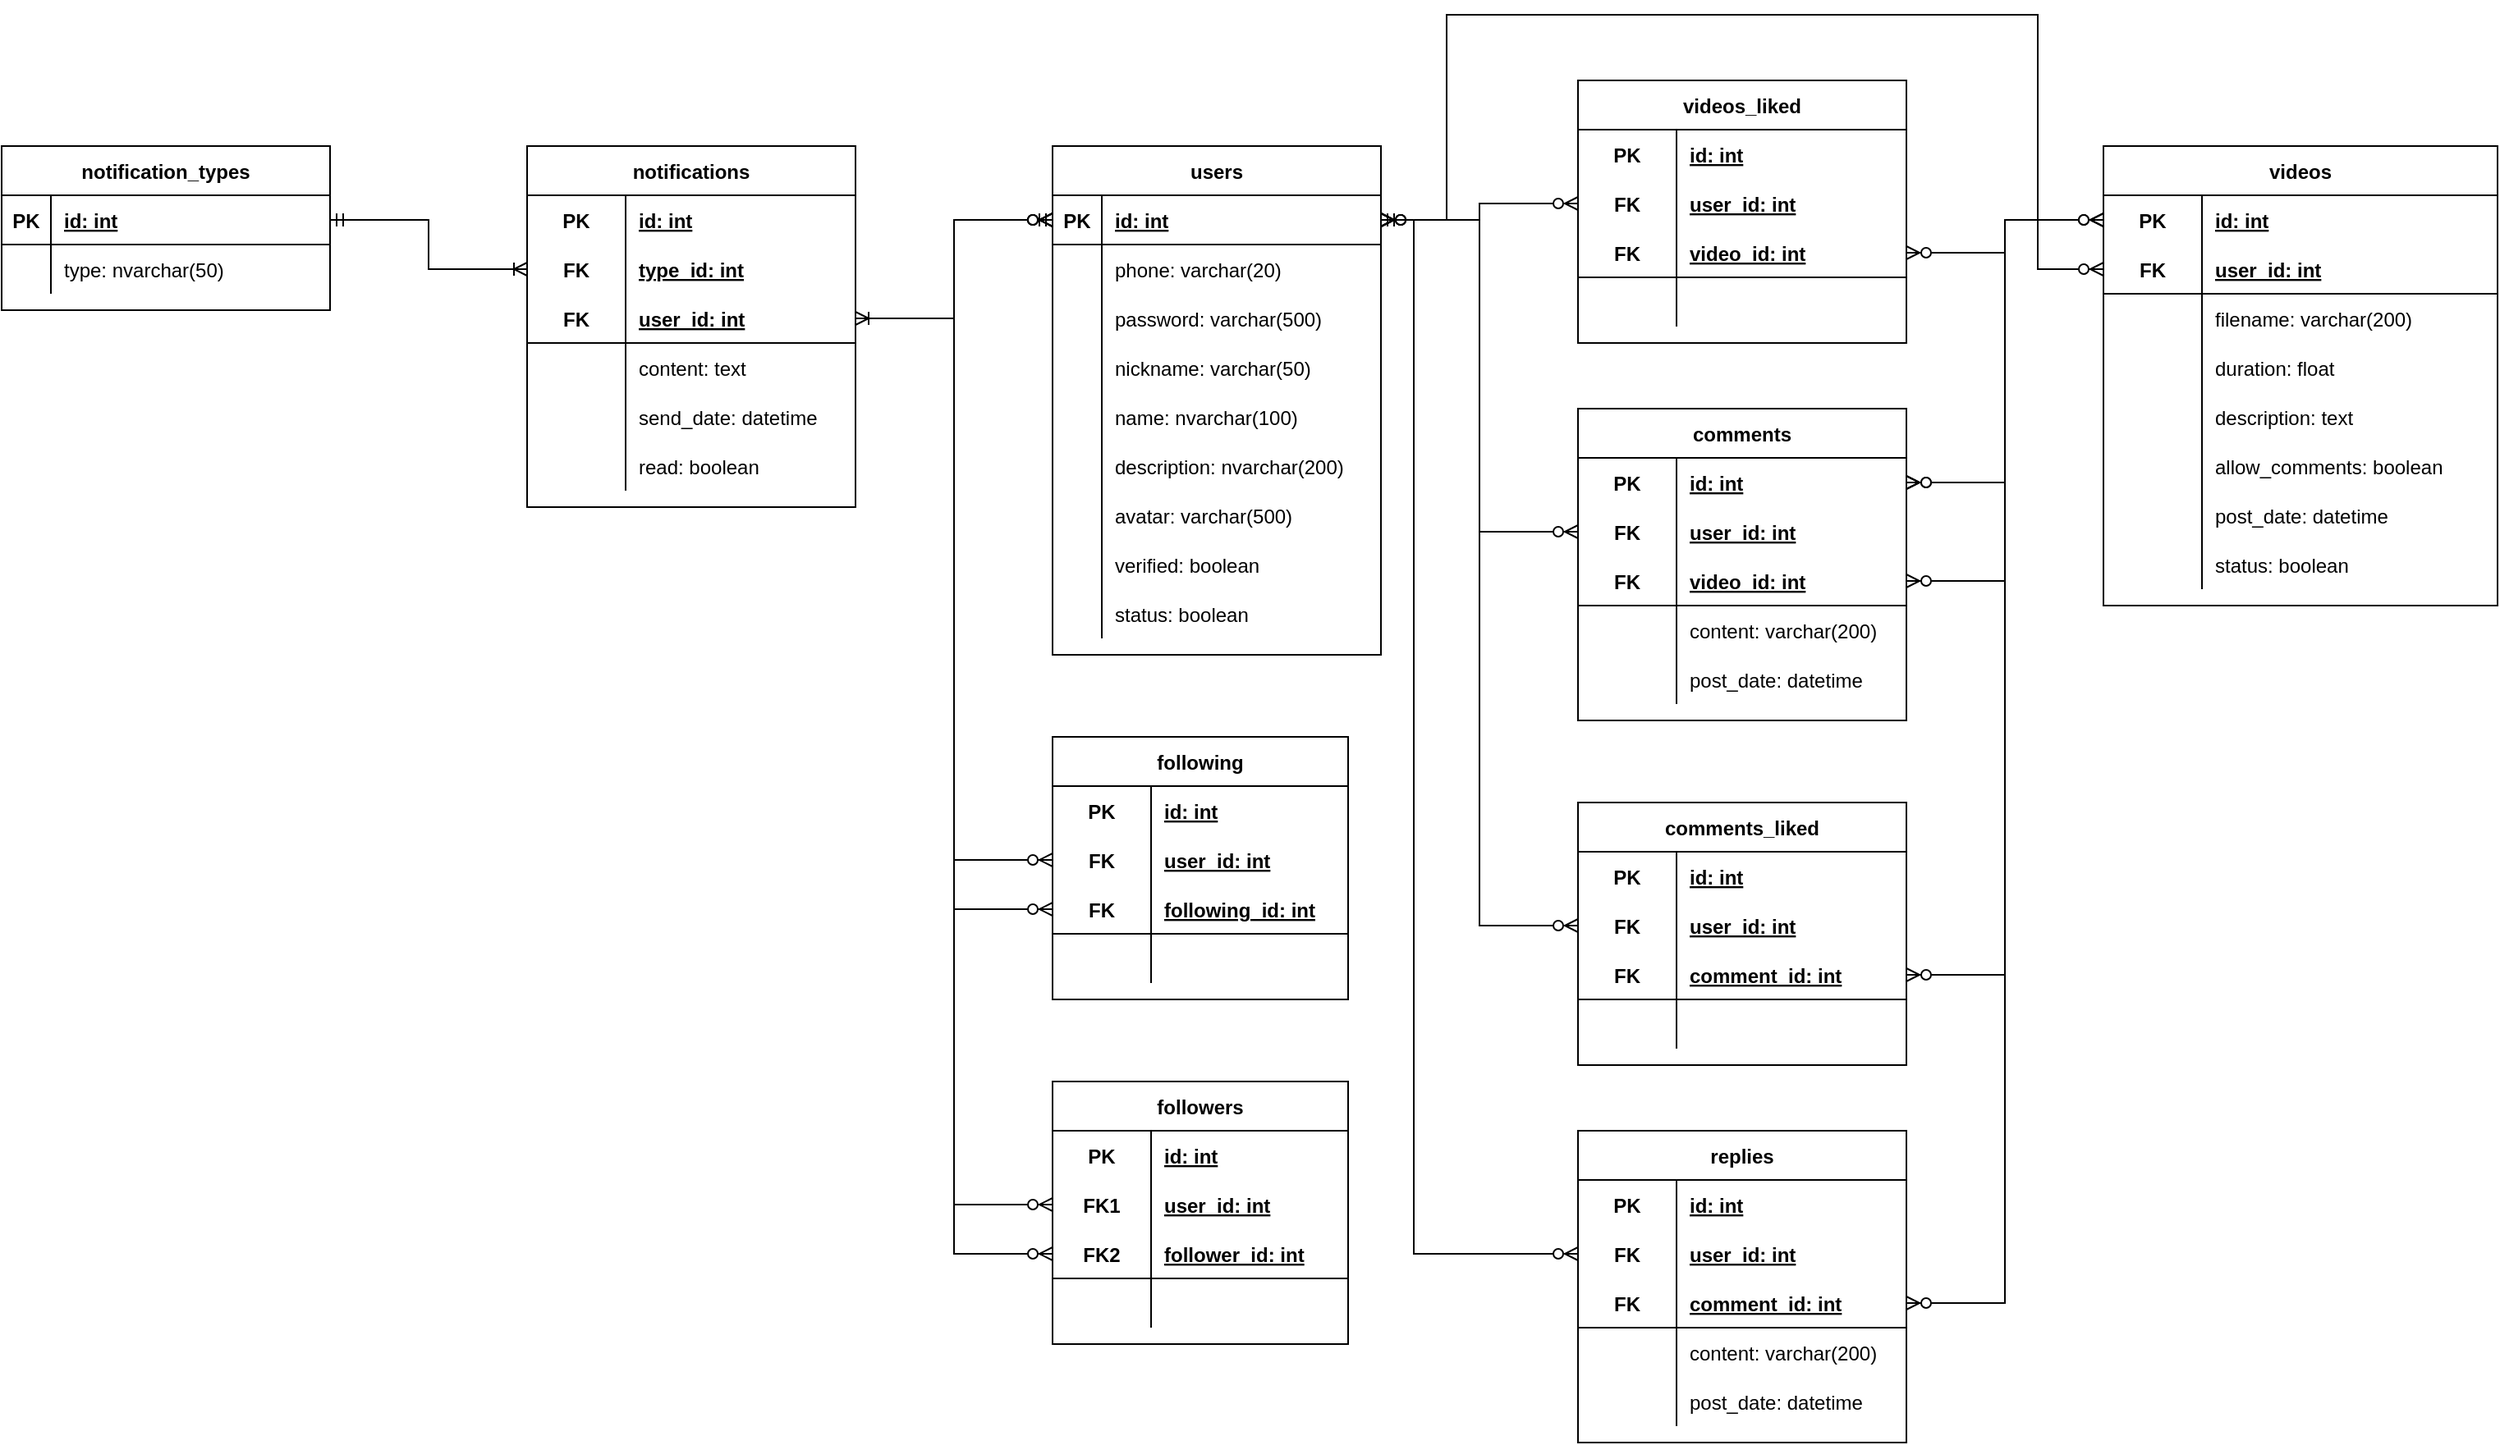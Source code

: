 <mxfile version="19.0.3" type="device"><diagram id="R2lEEEUBdFMjLlhIrx00" name="Page-1"><mxGraphModel dx="2510" dy="855" grid="1" gridSize="10" guides="1" tooltips="1" connect="1" arrows="1" fold="1" page="1" pageScale="1" pageWidth="850" pageHeight="1100" math="0" shadow="0" extFonts="Permanent Marker^https://fonts.googleapis.com/css?family=Permanent+Marker"><root><mxCell id="0"/><mxCell id="1" parent="0"/><mxCell id="95J4c2c6WZvCs8xyc90E-7" value="users" style="shape=table;startSize=30;container=1;collapsible=1;childLayout=tableLayout;fixedRows=1;rowLines=0;fontStyle=1;align=center;resizeLast=1;" parent="1" vertex="1"><mxGeometry x="200" y="200" width="200" height="310" as="geometry"/></mxCell><mxCell id="95J4c2c6WZvCs8xyc90E-8" value="" style="shape=tableRow;horizontal=0;startSize=0;swimlaneHead=0;swimlaneBody=0;fillColor=none;collapsible=0;dropTarget=0;points=[[0,0.5],[1,0.5]];portConstraint=eastwest;top=0;left=0;right=0;bottom=1;" parent="95J4c2c6WZvCs8xyc90E-7" vertex="1"><mxGeometry y="30" width="200" height="30" as="geometry"/></mxCell><mxCell id="95J4c2c6WZvCs8xyc90E-9" value="PK" style="shape=partialRectangle;connectable=0;fillColor=none;top=0;left=0;bottom=0;right=0;fontStyle=1;overflow=hidden;" parent="95J4c2c6WZvCs8xyc90E-8" vertex="1"><mxGeometry width="30" height="30" as="geometry"><mxRectangle width="30" height="30" as="alternateBounds"/></mxGeometry></mxCell><mxCell id="95J4c2c6WZvCs8xyc90E-10" value="id: int" style="shape=partialRectangle;connectable=0;fillColor=none;top=0;left=0;bottom=0;right=0;align=left;spacingLeft=6;fontStyle=5;overflow=hidden;" parent="95J4c2c6WZvCs8xyc90E-8" vertex="1"><mxGeometry x="30" width="170" height="30" as="geometry"><mxRectangle width="170" height="30" as="alternateBounds"/></mxGeometry></mxCell><mxCell id="95J4c2c6WZvCs8xyc90E-11" value="" style="shape=tableRow;horizontal=0;startSize=0;swimlaneHead=0;swimlaneBody=0;fillColor=none;collapsible=0;dropTarget=0;points=[[0,0.5],[1,0.5]];portConstraint=eastwest;top=0;left=0;right=0;bottom=0;" parent="95J4c2c6WZvCs8xyc90E-7" vertex="1"><mxGeometry y="60" width="200" height="30" as="geometry"/></mxCell><mxCell id="95J4c2c6WZvCs8xyc90E-12" value="" style="shape=partialRectangle;connectable=0;fillColor=none;top=0;left=0;bottom=0;right=0;editable=1;overflow=hidden;" parent="95J4c2c6WZvCs8xyc90E-11" vertex="1"><mxGeometry width="30" height="30" as="geometry"><mxRectangle width="30" height="30" as="alternateBounds"/></mxGeometry></mxCell><mxCell id="95J4c2c6WZvCs8xyc90E-13" value="phone: varchar(20)" style="shape=partialRectangle;connectable=0;fillColor=none;top=0;left=0;bottom=0;right=0;align=left;spacingLeft=6;overflow=hidden;" parent="95J4c2c6WZvCs8xyc90E-11" vertex="1"><mxGeometry x="30" width="170" height="30" as="geometry"><mxRectangle width="170" height="30" as="alternateBounds"/></mxGeometry></mxCell><mxCell id="95J4c2c6WZvCs8xyc90E-14" value="" style="shape=tableRow;horizontal=0;startSize=0;swimlaneHead=0;swimlaneBody=0;fillColor=none;collapsible=0;dropTarget=0;points=[[0,0.5],[1,0.5]];portConstraint=eastwest;top=0;left=0;right=0;bottom=0;" parent="95J4c2c6WZvCs8xyc90E-7" vertex="1"><mxGeometry y="90" width="200" height="30" as="geometry"/></mxCell><mxCell id="95J4c2c6WZvCs8xyc90E-15" value="" style="shape=partialRectangle;connectable=0;fillColor=none;top=0;left=0;bottom=0;right=0;editable=1;overflow=hidden;" parent="95J4c2c6WZvCs8xyc90E-14" vertex="1"><mxGeometry width="30" height="30" as="geometry"><mxRectangle width="30" height="30" as="alternateBounds"/></mxGeometry></mxCell><mxCell id="95J4c2c6WZvCs8xyc90E-16" value="password: varchar(500)" style="shape=partialRectangle;connectable=0;fillColor=none;top=0;left=0;bottom=0;right=0;align=left;spacingLeft=6;overflow=hidden;" parent="95J4c2c6WZvCs8xyc90E-14" vertex="1"><mxGeometry x="30" width="170" height="30" as="geometry"><mxRectangle width="170" height="30" as="alternateBounds"/></mxGeometry></mxCell><mxCell id="95J4c2c6WZvCs8xyc90E-17" value="" style="shape=tableRow;horizontal=0;startSize=0;swimlaneHead=0;swimlaneBody=0;fillColor=none;collapsible=0;dropTarget=0;points=[[0,0.5],[1,0.5]];portConstraint=eastwest;top=0;left=0;right=0;bottom=0;" parent="95J4c2c6WZvCs8xyc90E-7" vertex="1"><mxGeometry y="120" width="200" height="30" as="geometry"/></mxCell><mxCell id="95J4c2c6WZvCs8xyc90E-18" value="" style="shape=partialRectangle;connectable=0;fillColor=none;top=0;left=0;bottom=0;right=0;editable=1;overflow=hidden;" parent="95J4c2c6WZvCs8xyc90E-17" vertex="1"><mxGeometry width="30" height="30" as="geometry"><mxRectangle width="30" height="30" as="alternateBounds"/></mxGeometry></mxCell><mxCell id="95J4c2c6WZvCs8xyc90E-19" value="nickname: varchar(50)" style="shape=partialRectangle;connectable=0;fillColor=none;top=0;left=0;bottom=0;right=0;align=left;spacingLeft=6;overflow=hidden;" parent="95J4c2c6WZvCs8xyc90E-17" vertex="1"><mxGeometry x="30" width="170" height="30" as="geometry"><mxRectangle width="170" height="30" as="alternateBounds"/></mxGeometry></mxCell><mxCell id="95J4c2c6WZvCs8xyc90E-41" value="" style="shape=tableRow;horizontal=0;startSize=0;swimlaneHead=0;swimlaneBody=0;fillColor=none;collapsible=0;dropTarget=0;points=[[0,0.5],[1,0.5]];portConstraint=eastwest;top=0;left=0;right=0;bottom=0;" parent="95J4c2c6WZvCs8xyc90E-7" vertex="1"><mxGeometry y="150" width="200" height="30" as="geometry"/></mxCell><mxCell id="95J4c2c6WZvCs8xyc90E-42" value="" style="shape=partialRectangle;connectable=0;fillColor=none;top=0;left=0;bottom=0;right=0;editable=1;overflow=hidden;" parent="95J4c2c6WZvCs8xyc90E-41" vertex="1"><mxGeometry width="30" height="30" as="geometry"><mxRectangle width="30" height="30" as="alternateBounds"/></mxGeometry></mxCell><mxCell id="95J4c2c6WZvCs8xyc90E-43" value="name: nvarchar(100)" style="shape=partialRectangle;connectable=0;fillColor=none;top=0;left=0;bottom=0;right=0;align=left;spacingLeft=6;overflow=hidden;" parent="95J4c2c6WZvCs8xyc90E-41" vertex="1"><mxGeometry x="30" width="170" height="30" as="geometry"><mxRectangle width="170" height="30" as="alternateBounds"/></mxGeometry></mxCell><mxCell id="95J4c2c6WZvCs8xyc90E-32" value="" style="shape=tableRow;horizontal=0;startSize=0;swimlaneHead=0;swimlaneBody=0;fillColor=none;collapsible=0;dropTarget=0;points=[[0,0.5],[1,0.5]];portConstraint=eastwest;top=0;left=0;right=0;bottom=0;" parent="95J4c2c6WZvCs8xyc90E-7" vertex="1"><mxGeometry y="180" width="200" height="30" as="geometry"/></mxCell><mxCell id="95J4c2c6WZvCs8xyc90E-33" value="" style="shape=partialRectangle;connectable=0;fillColor=none;top=0;left=0;bottom=0;right=0;editable=1;overflow=hidden;" parent="95J4c2c6WZvCs8xyc90E-32" vertex="1"><mxGeometry width="30" height="30" as="geometry"><mxRectangle width="30" height="30" as="alternateBounds"/></mxGeometry></mxCell><mxCell id="95J4c2c6WZvCs8xyc90E-34" value="description: nvarchar(200)" style="shape=partialRectangle;connectable=0;fillColor=none;top=0;left=0;bottom=0;right=0;align=left;spacingLeft=6;overflow=hidden;" parent="95J4c2c6WZvCs8xyc90E-32" vertex="1"><mxGeometry x="30" width="170" height="30" as="geometry"><mxRectangle width="170" height="30" as="alternateBounds"/></mxGeometry></mxCell><mxCell id="95J4c2c6WZvCs8xyc90E-38" value="" style="shape=tableRow;horizontal=0;startSize=0;swimlaneHead=0;swimlaneBody=0;fillColor=none;collapsible=0;dropTarget=0;points=[[0,0.5],[1,0.5]];portConstraint=eastwest;top=0;left=0;right=0;bottom=0;" parent="95J4c2c6WZvCs8xyc90E-7" vertex="1"><mxGeometry y="210" width="200" height="30" as="geometry"/></mxCell><mxCell id="95J4c2c6WZvCs8xyc90E-39" value="" style="shape=partialRectangle;connectable=0;fillColor=none;top=0;left=0;bottom=0;right=0;editable=1;overflow=hidden;" parent="95J4c2c6WZvCs8xyc90E-38" vertex="1"><mxGeometry width="30" height="30" as="geometry"><mxRectangle width="30" height="30" as="alternateBounds"/></mxGeometry></mxCell><mxCell id="95J4c2c6WZvCs8xyc90E-40" value="avatar: varchar(500)" style="shape=partialRectangle;connectable=0;fillColor=none;top=0;left=0;bottom=0;right=0;align=left;spacingLeft=6;overflow=hidden;" parent="95J4c2c6WZvCs8xyc90E-38" vertex="1"><mxGeometry x="30" width="170" height="30" as="geometry"><mxRectangle width="170" height="30" as="alternateBounds"/></mxGeometry></mxCell><mxCell id="95J4c2c6WZvCs8xyc90E-35" value="" style="shape=tableRow;horizontal=0;startSize=0;swimlaneHead=0;swimlaneBody=0;fillColor=none;collapsible=0;dropTarget=0;points=[[0,0.5],[1,0.5]];portConstraint=eastwest;top=0;left=0;right=0;bottom=0;" parent="95J4c2c6WZvCs8xyc90E-7" vertex="1"><mxGeometry y="240" width="200" height="30" as="geometry"/></mxCell><mxCell id="95J4c2c6WZvCs8xyc90E-36" value="" style="shape=partialRectangle;connectable=0;fillColor=none;top=0;left=0;bottom=0;right=0;editable=1;overflow=hidden;" parent="95J4c2c6WZvCs8xyc90E-35" vertex="1"><mxGeometry width="30" height="30" as="geometry"><mxRectangle width="30" height="30" as="alternateBounds"/></mxGeometry></mxCell><mxCell id="95J4c2c6WZvCs8xyc90E-37" value="verified: boolean" style="shape=partialRectangle;connectable=0;fillColor=none;top=0;left=0;bottom=0;right=0;align=left;spacingLeft=6;overflow=hidden;" parent="95J4c2c6WZvCs8xyc90E-35" vertex="1"><mxGeometry x="30" width="170" height="30" as="geometry"><mxRectangle width="170" height="30" as="alternateBounds"/></mxGeometry></mxCell><mxCell id="95J4c2c6WZvCs8xyc90E-211" value="" style="shape=tableRow;horizontal=0;startSize=0;swimlaneHead=0;swimlaneBody=0;fillColor=none;collapsible=0;dropTarget=0;points=[[0,0.5],[1,0.5]];portConstraint=eastwest;top=0;left=0;right=0;bottom=0;" parent="95J4c2c6WZvCs8xyc90E-7" vertex="1"><mxGeometry y="270" width="200" height="30" as="geometry"/></mxCell><mxCell id="95J4c2c6WZvCs8xyc90E-212" value="" style="shape=partialRectangle;connectable=0;fillColor=none;top=0;left=0;bottom=0;right=0;editable=1;overflow=hidden;" parent="95J4c2c6WZvCs8xyc90E-211" vertex="1"><mxGeometry width="30" height="30" as="geometry"><mxRectangle width="30" height="30" as="alternateBounds"/></mxGeometry></mxCell><mxCell id="95J4c2c6WZvCs8xyc90E-213" value="status: boolean" style="shape=partialRectangle;connectable=0;fillColor=none;top=0;left=0;bottom=0;right=0;align=left;spacingLeft=6;overflow=hidden;" parent="95J4c2c6WZvCs8xyc90E-211" vertex="1"><mxGeometry x="30" width="170" height="30" as="geometry"><mxRectangle width="170" height="30" as="alternateBounds"/></mxGeometry></mxCell><mxCell id="95J4c2c6WZvCs8xyc90E-75" value="following" style="shape=table;startSize=30;container=1;collapsible=1;childLayout=tableLayout;fixedRows=1;rowLines=0;fontStyle=1;align=center;resizeLast=1;" parent="1" vertex="1"><mxGeometry x="200" y="560" width="180" height="160" as="geometry"/></mxCell><mxCell id="95J4c2c6WZvCs8xyc90E-76" value="" style="shape=tableRow;horizontal=0;startSize=0;swimlaneHead=0;swimlaneBody=0;fillColor=none;collapsible=0;dropTarget=0;points=[[0,0.5],[1,0.5]];portConstraint=eastwest;top=0;left=0;right=0;bottom=0;" parent="95J4c2c6WZvCs8xyc90E-75" vertex="1"><mxGeometry y="30" width="180" height="30" as="geometry"/></mxCell><mxCell id="95J4c2c6WZvCs8xyc90E-77" value="PK" style="shape=partialRectangle;connectable=0;fillColor=none;top=0;left=0;bottom=0;right=0;fontStyle=1;overflow=hidden;" parent="95J4c2c6WZvCs8xyc90E-76" vertex="1"><mxGeometry width="60" height="30" as="geometry"><mxRectangle width="60" height="30" as="alternateBounds"/></mxGeometry></mxCell><mxCell id="95J4c2c6WZvCs8xyc90E-78" value="id: int" style="shape=partialRectangle;connectable=0;fillColor=none;top=0;left=0;bottom=0;right=0;align=left;spacingLeft=6;fontStyle=5;overflow=hidden;" parent="95J4c2c6WZvCs8xyc90E-76" vertex="1"><mxGeometry x="60" width="120" height="30" as="geometry"><mxRectangle width="120" height="30" as="alternateBounds"/></mxGeometry></mxCell><mxCell id="95J4c2c6WZvCs8xyc90E-97" value="" style="shape=tableRow;horizontal=0;startSize=0;swimlaneHead=0;swimlaneBody=0;fillColor=none;collapsible=0;dropTarget=0;points=[[0,0.5],[1,0.5]];portConstraint=eastwest;top=0;left=0;right=0;bottom=0;" parent="95J4c2c6WZvCs8xyc90E-75" vertex="1"><mxGeometry y="60" width="180" height="30" as="geometry"/></mxCell><mxCell id="95J4c2c6WZvCs8xyc90E-98" value="FK" style="shape=partialRectangle;connectable=0;fillColor=none;top=0;left=0;bottom=0;right=0;fontStyle=1;overflow=hidden;" parent="95J4c2c6WZvCs8xyc90E-97" vertex="1"><mxGeometry width="60" height="30" as="geometry"><mxRectangle width="60" height="30" as="alternateBounds"/></mxGeometry></mxCell><mxCell id="95J4c2c6WZvCs8xyc90E-99" value="user_id: int" style="shape=partialRectangle;connectable=0;fillColor=none;top=0;left=0;bottom=0;right=0;align=left;spacingLeft=6;fontStyle=5;overflow=hidden;" parent="95J4c2c6WZvCs8xyc90E-97" vertex="1"><mxGeometry x="60" width="120" height="30" as="geometry"><mxRectangle width="120" height="30" as="alternateBounds"/></mxGeometry></mxCell><mxCell id="95J4c2c6WZvCs8xyc90E-79" value="" style="shape=tableRow;horizontal=0;startSize=0;swimlaneHead=0;swimlaneBody=0;fillColor=none;collapsible=0;dropTarget=0;points=[[0,0.5],[1,0.5]];portConstraint=eastwest;top=0;left=0;right=0;bottom=1;" parent="95J4c2c6WZvCs8xyc90E-75" vertex="1"><mxGeometry y="90" width="180" height="30" as="geometry"/></mxCell><mxCell id="95J4c2c6WZvCs8xyc90E-80" value="FK" style="shape=partialRectangle;connectable=0;fillColor=none;top=0;left=0;bottom=0;right=0;fontStyle=1;overflow=hidden;" parent="95J4c2c6WZvCs8xyc90E-79" vertex="1"><mxGeometry width="60" height="30" as="geometry"><mxRectangle width="60" height="30" as="alternateBounds"/></mxGeometry></mxCell><mxCell id="95J4c2c6WZvCs8xyc90E-81" value="following_id: int" style="shape=partialRectangle;connectable=0;fillColor=none;top=0;left=0;bottom=0;right=0;align=left;spacingLeft=6;fontStyle=5;overflow=hidden;" parent="95J4c2c6WZvCs8xyc90E-79" vertex="1"><mxGeometry x="60" width="120" height="30" as="geometry"><mxRectangle width="120" height="30" as="alternateBounds"/></mxGeometry></mxCell><mxCell id="95J4c2c6WZvCs8xyc90E-85" value="" style="shape=tableRow;horizontal=0;startSize=0;swimlaneHead=0;swimlaneBody=0;fillColor=none;collapsible=0;dropTarget=0;points=[[0,0.5],[1,0.5]];portConstraint=eastwest;top=0;left=0;right=0;bottom=0;" parent="95J4c2c6WZvCs8xyc90E-75" vertex="1"><mxGeometry y="120" width="180" height="30" as="geometry"/></mxCell><mxCell id="95J4c2c6WZvCs8xyc90E-86" value="" style="shape=partialRectangle;connectable=0;fillColor=none;top=0;left=0;bottom=0;right=0;editable=1;overflow=hidden;" parent="95J4c2c6WZvCs8xyc90E-85" vertex="1"><mxGeometry width="60" height="30" as="geometry"><mxRectangle width="60" height="30" as="alternateBounds"/></mxGeometry></mxCell><mxCell id="95J4c2c6WZvCs8xyc90E-87" value="" style="shape=partialRectangle;connectable=0;fillColor=none;top=0;left=0;bottom=0;right=0;align=left;spacingLeft=6;overflow=hidden;" parent="95J4c2c6WZvCs8xyc90E-85" vertex="1"><mxGeometry x="60" width="120" height="30" as="geometry"><mxRectangle width="120" height="30" as="alternateBounds"/></mxGeometry></mxCell><mxCell id="95J4c2c6WZvCs8xyc90E-121" value="followers" style="shape=table;startSize=30;container=1;collapsible=1;childLayout=tableLayout;fixedRows=1;rowLines=0;fontStyle=1;align=center;resizeLast=1;" parent="1" vertex="1"><mxGeometry x="200" y="770" width="180" height="160" as="geometry"/></mxCell><mxCell id="95J4c2c6WZvCs8xyc90E-122" value="" style="shape=tableRow;horizontal=0;startSize=0;swimlaneHead=0;swimlaneBody=0;fillColor=none;collapsible=0;dropTarget=0;points=[[0,0.5],[1,0.5]];portConstraint=eastwest;top=0;left=0;right=0;bottom=0;" parent="95J4c2c6WZvCs8xyc90E-121" vertex="1"><mxGeometry y="30" width="180" height="30" as="geometry"/></mxCell><mxCell id="95J4c2c6WZvCs8xyc90E-123" value="PK" style="shape=partialRectangle;connectable=0;fillColor=none;top=0;left=0;bottom=0;right=0;fontStyle=1;overflow=hidden;" parent="95J4c2c6WZvCs8xyc90E-122" vertex="1"><mxGeometry width="60" height="30" as="geometry"><mxRectangle width="60" height="30" as="alternateBounds"/></mxGeometry></mxCell><mxCell id="95J4c2c6WZvCs8xyc90E-124" value="id: int" style="shape=partialRectangle;connectable=0;fillColor=none;top=0;left=0;bottom=0;right=0;align=left;spacingLeft=6;fontStyle=5;overflow=hidden;" parent="95J4c2c6WZvCs8xyc90E-122" vertex="1"><mxGeometry x="60" width="120" height="30" as="geometry"><mxRectangle width="120" height="30" as="alternateBounds"/></mxGeometry></mxCell><mxCell id="95J4c2c6WZvCs8xyc90E-125" value="" style="shape=tableRow;horizontal=0;startSize=0;swimlaneHead=0;swimlaneBody=0;fillColor=none;collapsible=0;dropTarget=0;points=[[0,0.5],[1,0.5]];portConstraint=eastwest;top=0;left=0;right=0;bottom=0;" parent="95J4c2c6WZvCs8xyc90E-121" vertex="1"><mxGeometry y="60" width="180" height="30" as="geometry"/></mxCell><mxCell id="95J4c2c6WZvCs8xyc90E-126" value="FK1" style="shape=partialRectangle;connectable=0;fillColor=none;top=0;left=0;bottom=0;right=0;fontStyle=1;overflow=hidden;" parent="95J4c2c6WZvCs8xyc90E-125" vertex="1"><mxGeometry width="60" height="30" as="geometry"><mxRectangle width="60" height="30" as="alternateBounds"/></mxGeometry></mxCell><mxCell id="95J4c2c6WZvCs8xyc90E-127" value="user_id: int" style="shape=partialRectangle;connectable=0;fillColor=none;top=0;left=0;bottom=0;right=0;align=left;spacingLeft=6;fontStyle=5;overflow=hidden;" parent="95J4c2c6WZvCs8xyc90E-125" vertex="1"><mxGeometry x="60" width="120" height="30" as="geometry"><mxRectangle width="120" height="30" as="alternateBounds"/></mxGeometry></mxCell><mxCell id="95J4c2c6WZvCs8xyc90E-128" value="" style="shape=tableRow;horizontal=0;startSize=0;swimlaneHead=0;swimlaneBody=0;fillColor=none;collapsible=0;dropTarget=0;points=[[0,0.5],[1,0.5]];portConstraint=eastwest;top=0;left=0;right=0;bottom=1;" parent="95J4c2c6WZvCs8xyc90E-121" vertex="1"><mxGeometry y="90" width="180" height="30" as="geometry"/></mxCell><mxCell id="95J4c2c6WZvCs8xyc90E-129" value="FK2" style="shape=partialRectangle;connectable=0;fillColor=none;top=0;left=0;bottom=0;right=0;fontStyle=1;overflow=hidden;" parent="95J4c2c6WZvCs8xyc90E-128" vertex="1"><mxGeometry width="60" height="30" as="geometry"><mxRectangle width="60" height="30" as="alternateBounds"/></mxGeometry></mxCell><mxCell id="95J4c2c6WZvCs8xyc90E-130" value="follower_id: int" style="shape=partialRectangle;connectable=0;fillColor=none;top=0;left=0;bottom=0;right=0;align=left;spacingLeft=6;fontStyle=5;overflow=hidden;" parent="95J4c2c6WZvCs8xyc90E-128" vertex="1"><mxGeometry x="60" width="120" height="30" as="geometry"><mxRectangle width="120" height="30" as="alternateBounds"/></mxGeometry></mxCell><mxCell id="95J4c2c6WZvCs8xyc90E-131" value="" style="shape=tableRow;horizontal=0;startSize=0;swimlaneHead=0;swimlaneBody=0;fillColor=none;collapsible=0;dropTarget=0;points=[[0,0.5],[1,0.5]];portConstraint=eastwest;top=0;left=0;right=0;bottom=0;" parent="95J4c2c6WZvCs8xyc90E-121" vertex="1"><mxGeometry y="120" width="180" height="30" as="geometry"/></mxCell><mxCell id="95J4c2c6WZvCs8xyc90E-132" value="" style="shape=partialRectangle;connectable=0;fillColor=none;top=0;left=0;bottom=0;right=0;editable=1;overflow=hidden;" parent="95J4c2c6WZvCs8xyc90E-131" vertex="1"><mxGeometry width="60" height="30" as="geometry"><mxRectangle width="60" height="30" as="alternateBounds"/></mxGeometry></mxCell><mxCell id="95J4c2c6WZvCs8xyc90E-133" value="" style="shape=partialRectangle;connectable=0;fillColor=none;top=0;left=0;bottom=0;right=0;align=left;spacingLeft=6;overflow=hidden;" parent="95J4c2c6WZvCs8xyc90E-131" vertex="1"><mxGeometry x="60" width="120" height="30" as="geometry"><mxRectangle width="120" height="30" as="alternateBounds"/></mxGeometry></mxCell><mxCell id="95J4c2c6WZvCs8xyc90E-134" value="videos" style="shape=table;startSize=30;container=1;collapsible=1;childLayout=tableLayout;fixedRows=1;rowLines=0;fontStyle=1;align=center;resizeLast=1;" parent="1" vertex="1"><mxGeometry x="840" y="200" width="240" height="280" as="geometry"/></mxCell><mxCell id="95J4c2c6WZvCs8xyc90E-135" value="" style="shape=tableRow;horizontal=0;startSize=0;swimlaneHead=0;swimlaneBody=0;fillColor=none;collapsible=0;dropTarget=0;points=[[0,0.5],[1,0.5]];portConstraint=eastwest;top=0;left=0;right=0;bottom=0;" parent="95J4c2c6WZvCs8xyc90E-134" vertex="1"><mxGeometry y="30" width="240" height="30" as="geometry"/></mxCell><mxCell id="95J4c2c6WZvCs8xyc90E-136" value="PK" style="shape=partialRectangle;connectable=0;fillColor=none;top=0;left=0;bottom=0;right=0;fontStyle=1;overflow=hidden;" parent="95J4c2c6WZvCs8xyc90E-135" vertex="1"><mxGeometry width="60" height="30" as="geometry"><mxRectangle width="60" height="30" as="alternateBounds"/></mxGeometry></mxCell><mxCell id="95J4c2c6WZvCs8xyc90E-137" value="id: int" style="shape=partialRectangle;connectable=0;fillColor=none;top=0;left=0;bottom=0;right=0;align=left;spacingLeft=6;fontStyle=5;overflow=hidden;" parent="95J4c2c6WZvCs8xyc90E-135" vertex="1"><mxGeometry x="60" width="180" height="30" as="geometry"><mxRectangle width="180" height="30" as="alternateBounds"/></mxGeometry></mxCell><mxCell id="95J4c2c6WZvCs8xyc90E-138" value="" style="shape=tableRow;horizontal=0;startSize=0;swimlaneHead=0;swimlaneBody=0;fillColor=none;collapsible=0;dropTarget=0;points=[[0,0.5],[1,0.5]];portConstraint=eastwest;top=0;left=0;right=0;bottom=1;" parent="95J4c2c6WZvCs8xyc90E-134" vertex="1"><mxGeometry y="60" width="240" height="30" as="geometry"/></mxCell><mxCell id="95J4c2c6WZvCs8xyc90E-139" value="FK" style="shape=partialRectangle;connectable=0;fillColor=none;top=0;left=0;bottom=0;right=0;fontStyle=1;overflow=hidden;" parent="95J4c2c6WZvCs8xyc90E-138" vertex="1"><mxGeometry width="60" height="30" as="geometry"><mxRectangle width="60" height="30" as="alternateBounds"/></mxGeometry></mxCell><mxCell id="95J4c2c6WZvCs8xyc90E-140" value="user_id: int" style="shape=partialRectangle;connectable=0;fillColor=none;top=0;left=0;bottom=0;right=0;align=left;spacingLeft=6;fontStyle=5;overflow=hidden;" parent="95J4c2c6WZvCs8xyc90E-138" vertex="1"><mxGeometry x="60" width="180" height="30" as="geometry"><mxRectangle width="180" height="30" as="alternateBounds"/></mxGeometry></mxCell><mxCell id="95J4c2c6WZvCs8xyc90E-141" value="" style="shape=tableRow;horizontal=0;startSize=0;swimlaneHead=0;swimlaneBody=0;fillColor=none;collapsible=0;dropTarget=0;points=[[0,0.5],[1,0.5]];portConstraint=eastwest;top=0;left=0;right=0;bottom=0;" parent="95J4c2c6WZvCs8xyc90E-134" vertex="1"><mxGeometry y="90" width="240" height="30" as="geometry"/></mxCell><mxCell id="95J4c2c6WZvCs8xyc90E-142" value="" style="shape=partialRectangle;connectable=0;fillColor=none;top=0;left=0;bottom=0;right=0;editable=1;overflow=hidden;" parent="95J4c2c6WZvCs8xyc90E-141" vertex="1"><mxGeometry width="60" height="30" as="geometry"><mxRectangle width="60" height="30" as="alternateBounds"/></mxGeometry></mxCell><mxCell id="95J4c2c6WZvCs8xyc90E-143" value="filename: varchar(200)" style="shape=partialRectangle;connectable=0;fillColor=none;top=0;left=0;bottom=0;right=0;align=left;spacingLeft=6;overflow=hidden;" parent="95J4c2c6WZvCs8xyc90E-141" vertex="1"><mxGeometry x="60" width="180" height="30" as="geometry"><mxRectangle width="180" height="30" as="alternateBounds"/></mxGeometry></mxCell><mxCell id="o6kuY0CckX0tZHHNaIox-4" value="" style="shape=tableRow;horizontal=0;startSize=0;swimlaneHead=0;swimlaneBody=0;fillColor=none;collapsible=0;dropTarget=0;points=[[0,0.5],[1,0.5]];portConstraint=eastwest;top=0;left=0;right=0;bottom=0;" parent="95J4c2c6WZvCs8xyc90E-134" vertex="1"><mxGeometry y="120" width="240" height="30" as="geometry"/></mxCell><mxCell id="o6kuY0CckX0tZHHNaIox-5" value="" style="shape=partialRectangle;connectable=0;fillColor=none;top=0;left=0;bottom=0;right=0;editable=1;overflow=hidden;" parent="o6kuY0CckX0tZHHNaIox-4" vertex="1"><mxGeometry width="60" height="30" as="geometry"><mxRectangle width="60" height="30" as="alternateBounds"/></mxGeometry></mxCell><mxCell id="o6kuY0CckX0tZHHNaIox-6" value="duration: float" style="shape=partialRectangle;connectable=0;fillColor=none;top=0;left=0;bottom=0;right=0;align=left;spacingLeft=6;overflow=hidden;" parent="o6kuY0CckX0tZHHNaIox-4" vertex="1"><mxGeometry x="60" width="180" height="30" as="geometry"><mxRectangle width="180" height="30" as="alternateBounds"/></mxGeometry></mxCell><mxCell id="o6kuY0CckX0tZHHNaIox-1" value="" style="shape=tableRow;horizontal=0;startSize=0;swimlaneHead=0;swimlaneBody=0;fillColor=none;collapsible=0;dropTarget=0;points=[[0,0.5],[1,0.5]];portConstraint=eastwest;top=0;left=0;right=0;bottom=0;" parent="95J4c2c6WZvCs8xyc90E-134" vertex="1"><mxGeometry y="150" width="240" height="30" as="geometry"/></mxCell><mxCell id="o6kuY0CckX0tZHHNaIox-2" value="" style="shape=partialRectangle;connectable=0;fillColor=none;top=0;left=0;bottom=0;right=0;editable=1;overflow=hidden;" parent="o6kuY0CckX0tZHHNaIox-1" vertex="1"><mxGeometry width="60" height="30" as="geometry"><mxRectangle width="60" height="30" as="alternateBounds"/></mxGeometry></mxCell><mxCell id="o6kuY0CckX0tZHHNaIox-3" value="description: text" style="shape=partialRectangle;connectable=0;fillColor=none;top=0;left=0;bottom=0;right=0;align=left;spacingLeft=6;overflow=hidden;" parent="o6kuY0CckX0tZHHNaIox-1" vertex="1"><mxGeometry x="60" width="180" height="30" as="geometry"><mxRectangle width="180" height="30" as="alternateBounds"/></mxGeometry></mxCell><mxCell id="95J4c2c6WZvCs8xyc90E-144" value="" style="shape=tableRow;horizontal=0;startSize=0;swimlaneHead=0;swimlaneBody=0;fillColor=none;collapsible=0;dropTarget=0;points=[[0,0.5],[1,0.5]];portConstraint=eastwest;top=0;left=0;right=0;bottom=0;" parent="95J4c2c6WZvCs8xyc90E-134" vertex="1"><mxGeometry y="180" width="240" height="30" as="geometry"/></mxCell><mxCell id="95J4c2c6WZvCs8xyc90E-145" value="" style="shape=partialRectangle;connectable=0;fillColor=none;top=0;left=0;bottom=0;right=0;editable=1;overflow=hidden;" parent="95J4c2c6WZvCs8xyc90E-144" vertex="1"><mxGeometry width="60" height="30" as="geometry"><mxRectangle width="60" height="30" as="alternateBounds"/></mxGeometry></mxCell><mxCell id="95J4c2c6WZvCs8xyc90E-146" value="allow_comments: boolean" style="shape=partialRectangle;connectable=0;fillColor=none;top=0;left=0;bottom=0;right=0;align=left;spacingLeft=6;overflow=hidden;" parent="95J4c2c6WZvCs8xyc90E-144" vertex="1"><mxGeometry x="60" width="180" height="30" as="geometry"><mxRectangle width="180" height="30" as="alternateBounds"/></mxGeometry></mxCell><mxCell id="95J4c2c6WZvCs8xyc90E-171" value="" style="shape=tableRow;horizontal=0;startSize=0;swimlaneHead=0;swimlaneBody=0;fillColor=none;collapsible=0;dropTarget=0;points=[[0,0.5],[1,0.5]];portConstraint=eastwest;top=0;left=0;right=0;bottom=0;" parent="95J4c2c6WZvCs8xyc90E-134" vertex="1"><mxGeometry y="210" width="240" height="30" as="geometry"/></mxCell><mxCell id="95J4c2c6WZvCs8xyc90E-172" value="" style="shape=partialRectangle;connectable=0;fillColor=none;top=0;left=0;bottom=0;right=0;editable=1;overflow=hidden;" parent="95J4c2c6WZvCs8xyc90E-171" vertex="1"><mxGeometry width="60" height="30" as="geometry"><mxRectangle width="60" height="30" as="alternateBounds"/></mxGeometry></mxCell><mxCell id="95J4c2c6WZvCs8xyc90E-173" value="post_date: datetime" style="shape=partialRectangle;connectable=0;fillColor=none;top=0;left=0;bottom=0;right=0;align=left;spacingLeft=6;overflow=hidden;" parent="95J4c2c6WZvCs8xyc90E-171" vertex="1"><mxGeometry x="60" width="180" height="30" as="geometry"><mxRectangle width="180" height="30" as="alternateBounds"/></mxGeometry></mxCell><mxCell id="95J4c2c6WZvCs8xyc90E-214" value="" style="shape=tableRow;horizontal=0;startSize=0;swimlaneHead=0;swimlaneBody=0;fillColor=none;collapsible=0;dropTarget=0;points=[[0,0.5],[1,0.5]];portConstraint=eastwest;top=0;left=0;right=0;bottom=0;" parent="95J4c2c6WZvCs8xyc90E-134" vertex="1"><mxGeometry y="240" width="240" height="30" as="geometry"/></mxCell><mxCell id="95J4c2c6WZvCs8xyc90E-215" value="" style="shape=partialRectangle;connectable=0;fillColor=none;top=0;left=0;bottom=0;right=0;editable=1;overflow=hidden;" parent="95J4c2c6WZvCs8xyc90E-214" vertex="1"><mxGeometry width="60" height="30" as="geometry"><mxRectangle width="60" height="30" as="alternateBounds"/></mxGeometry></mxCell><mxCell id="95J4c2c6WZvCs8xyc90E-216" value="status: boolean" style="shape=partialRectangle;connectable=0;fillColor=none;top=0;left=0;bottom=0;right=0;align=left;spacingLeft=6;overflow=hidden;" parent="95J4c2c6WZvCs8xyc90E-214" vertex="1"><mxGeometry x="60" width="180" height="30" as="geometry"><mxRectangle width="180" height="30" as="alternateBounds"/></mxGeometry></mxCell><mxCell id="95J4c2c6WZvCs8xyc90E-174" value="comments" style="shape=table;startSize=30;container=1;collapsible=1;childLayout=tableLayout;fixedRows=1;rowLines=0;fontStyle=1;align=center;resizeLast=1;" parent="1" vertex="1"><mxGeometry x="520" y="360" width="200" height="190" as="geometry"/></mxCell><mxCell id="95J4c2c6WZvCs8xyc90E-175" value="" style="shape=tableRow;horizontal=0;startSize=0;swimlaneHead=0;swimlaneBody=0;fillColor=none;collapsible=0;dropTarget=0;points=[[0,0.5],[1,0.5]];portConstraint=eastwest;top=0;left=0;right=0;bottom=0;" parent="95J4c2c6WZvCs8xyc90E-174" vertex="1"><mxGeometry y="30" width="200" height="30" as="geometry"/></mxCell><mxCell id="95J4c2c6WZvCs8xyc90E-176" value="PK" style="shape=partialRectangle;connectable=0;fillColor=none;top=0;left=0;bottom=0;right=0;fontStyle=1;overflow=hidden;" parent="95J4c2c6WZvCs8xyc90E-175" vertex="1"><mxGeometry width="60" height="30" as="geometry"><mxRectangle width="60" height="30" as="alternateBounds"/></mxGeometry></mxCell><mxCell id="95J4c2c6WZvCs8xyc90E-177" value="id: int" style="shape=partialRectangle;connectable=0;fillColor=none;top=0;left=0;bottom=0;right=0;align=left;spacingLeft=6;fontStyle=5;overflow=hidden;" parent="95J4c2c6WZvCs8xyc90E-175" vertex="1"><mxGeometry x="60" width="140" height="30" as="geometry"><mxRectangle width="140" height="30" as="alternateBounds"/></mxGeometry></mxCell><mxCell id="95J4c2c6WZvCs8xyc90E-208" value="" style="shape=tableRow;horizontal=0;startSize=0;swimlaneHead=0;swimlaneBody=0;fillColor=none;collapsible=0;dropTarget=0;points=[[0,0.5],[1,0.5]];portConstraint=eastwest;top=0;left=0;right=0;bottom=0;" parent="95J4c2c6WZvCs8xyc90E-174" vertex="1"><mxGeometry y="60" width="200" height="30" as="geometry"/></mxCell><mxCell id="95J4c2c6WZvCs8xyc90E-209" value="FK" style="shape=partialRectangle;connectable=0;fillColor=none;top=0;left=0;bottom=0;right=0;fontStyle=1;overflow=hidden;" parent="95J4c2c6WZvCs8xyc90E-208" vertex="1"><mxGeometry width="60" height="30" as="geometry"><mxRectangle width="60" height="30" as="alternateBounds"/></mxGeometry></mxCell><mxCell id="95J4c2c6WZvCs8xyc90E-210" value="user_id: int" style="shape=partialRectangle;connectable=0;fillColor=none;top=0;left=0;bottom=0;right=0;align=left;spacingLeft=6;fontStyle=5;overflow=hidden;" parent="95J4c2c6WZvCs8xyc90E-208" vertex="1"><mxGeometry x="60" width="140" height="30" as="geometry"><mxRectangle width="140" height="30" as="alternateBounds"/></mxGeometry></mxCell><mxCell id="95J4c2c6WZvCs8xyc90E-178" value="" style="shape=tableRow;horizontal=0;startSize=0;swimlaneHead=0;swimlaneBody=0;fillColor=none;collapsible=0;dropTarget=0;points=[[0,0.5],[1,0.5]];portConstraint=eastwest;top=0;left=0;right=0;bottom=1;" parent="95J4c2c6WZvCs8xyc90E-174" vertex="1"><mxGeometry y="90" width="200" height="30" as="geometry"/></mxCell><mxCell id="95J4c2c6WZvCs8xyc90E-179" value="FK" style="shape=partialRectangle;connectable=0;fillColor=none;top=0;left=0;bottom=0;right=0;fontStyle=1;overflow=hidden;" parent="95J4c2c6WZvCs8xyc90E-178" vertex="1"><mxGeometry width="60" height="30" as="geometry"><mxRectangle width="60" height="30" as="alternateBounds"/></mxGeometry></mxCell><mxCell id="95J4c2c6WZvCs8xyc90E-180" value="video_id: int" style="shape=partialRectangle;connectable=0;fillColor=none;top=0;left=0;bottom=0;right=0;align=left;spacingLeft=6;fontStyle=5;overflow=hidden;" parent="95J4c2c6WZvCs8xyc90E-178" vertex="1"><mxGeometry x="60" width="140" height="30" as="geometry"><mxRectangle width="140" height="30" as="alternateBounds"/></mxGeometry></mxCell><mxCell id="95J4c2c6WZvCs8xyc90E-181" value="" style="shape=tableRow;horizontal=0;startSize=0;swimlaneHead=0;swimlaneBody=0;fillColor=none;collapsible=0;dropTarget=0;points=[[0,0.5],[1,0.5]];portConstraint=eastwest;top=0;left=0;right=0;bottom=0;" parent="95J4c2c6WZvCs8xyc90E-174" vertex="1"><mxGeometry y="120" width="200" height="30" as="geometry"/></mxCell><mxCell id="95J4c2c6WZvCs8xyc90E-182" value="" style="shape=partialRectangle;connectable=0;fillColor=none;top=0;left=0;bottom=0;right=0;editable=1;overflow=hidden;" parent="95J4c2c6WZvCs8xyc90E-181" vertex="1"><mxGeometry width="60" height="30" as="geometry"><mxRectangle width="60" height="30" as="alternateBounds"/></mxGeometry></mxCell><mxCell id="95J4c2c6WZvCs8xyc90E-183" value="content: varchar(200)" style="shape=partialRectangle;connectable=0;fillColor=none;top=0;left=0;bottom=0;right=0;align=left;spacingLeft=6;overflow=hidden;" parent="95J4c2c6WZvCs8xyc90E-181" vertex="1"><mxGeometry x="60" width="140" height="30" as="geometry"><mxRectangle width="140" height="30" as="alternateBounds"/></mxGeometry></mxCell><mxCell id="95J4c2c6WZvCs8xyc90E-184" value="" style="shape=tableRow;horizontal=0;startSize=0;swimlaneHead=0;swimlaneBody=0;fillColor=none;collapsible=0;dropTarget=0;points=[[0,0.5],[1,0.5]];portConstraint=eastwest;top=0;left=0;right=0;bottom=0;" parent="95J4c2c6WZvCs8xyc90E-174" vertex="1"><mxGeometry y="150" width="200" height="30" as="geometry"/></mxCell><mxCell id="95J4c2c6WZvCs8xyc90E-185" value="" style="shape=partialRectangle;connectable=0;fillColor=none;top=0;left=0;bottom=0;right=0;editable=1;overflow=hidden;" parent="95J4c2c6WZvCs8xyc90E-184" vertex="1"><mxGeometry width="60" height="30" as="geometry"><mxRectangle width="60" height="30" as="alternateBounds"/></mxGeometry></mxCell><mxCell id="95J4c2c6WZvCs8xyc90E-186" value="post_date: datetime" style="shape=partialRectangle;connectable=0;fillColor=none;top=0;left=0;bottom=0;right=0;align=left;spacingLeft=6;overflow=hidden;" parent="95J4c2c6WZvCs8xyc90E-184" vertex="1"><mxGeometry x="60" width="140" height="30" as="geometry"><mxRectangle width="140" height="30" as="alternateBounds"/></mxGeometry></mxCell><mxCell id="95J4c2c6WZvCs8xyc90E-217" value="replies" style="shape=table;startSize=30;container=1;collapsible=1;childLayout=tableLayout;fixedRows=1;rowLines=0;fontStyle=1;align=center;resizeLast=1;" parent="1" vertex="1"><mxGeometry x="520" y="800" width="200" height="190" as="geometry"/></mxCell><mxCell id="95J4c2c6WZvCs8xyc90E-218" value="" style="shape=tableRow;horizontal=0;startSize=0;swimlaneHead=0;swimlaneBody=0;fillColor=none;collapsible=0;dropTarget=0;points=[[0,0.5],[1,0.5]];portConstraint=eastwest;top=0;left=0;right=0;bottom=0;" parent="95J4c2c6WZvCs8xyc90E-217" vertex="1"><mxGeometry y="30" width="200" height="30" as="geometry"/></mxCell><mxCell id="95J4c2c6WZvCs8xyc90E-219" value="PK" style="shape=partialRectangle;connectable=0;fillColor=none;top=0;left=0;bottom=0;right=0;fontStyle=1;overflow=hidden;" parent="95J4c2c6WZvCs8xyc90E-218" vertex="1"><mxGeometry width="60" height="30" as="geometry"><mxRectangle width="60" height="30" as="alternateBounds"/></mxGeometry></mxCell><mxCell id="95J4c2c6WZvCs8xyc90E-220" value="id: int" style="shape=partialRectangle;connectable=0;fillColor=none;top=0;left=0;bottom=0;right=0;align=left;spacingLeft=6;fontStyle=5;overflow=hidden;" parent="95J4c2c6WZvCs8xyc90E-218" vertex="1"><mxGeometry x="60" width="140" height="30" as="geometry"><mxRectangle width="140" height="30" as="alternateBounds"/></mxGeometry></mxCell><mxCell id="95J4c2c6WZvCs8xyc90E-221" value="" style="shape=tableRow;horizontal=0;startSize=0;swimlaneHead=0;swimlaneBody=0;fillColor=none;collapsible=0;dropTarget=0;points=[[0,0.5],[1,0.5]];portConstraint=eastwest;top=0;left=0;right=0;bottom=0;" parent="95J4c2c6WZvCs8xyc90E-217" vertex="1"><mxGeometry y="60" width="200" height="30" as="geometry"/></mxCell><mxCell id="95J4c2c6WZvCs8xyc90E-222" value="FK" style="shape=partialRectangle;connectable=0;fillColor=none;top=0;left=0;bottom=0;right=0;fontStyle=1;overflow=hidden;" parent="95J4c2c6WZvCs8xyc90E-221" vertex="1"><mxGeometry width="60" height="30" as="geometry"><mxRectangle width="60" height="30" as="alternateBounds"/></mxGeometry></mxCell><mxCell id="95J4c2c6WZvCs8xyc90E-223" value="user_id: int" style="shape=partialRectangle;connectable=0;fillColor=none;top=0;left=0;bottom=0;right=0;align=left;spacingLeft=6;fontStyle=5;overflow=hidden;" parent="95J4c2c6WZvCs8xyc90E-221" vertex="1"><mxGeometry x="60" width="140" height="30" as="geometry"><mxRectangle width="140" height="30" as="alternateBounds"/></mxGeometry></mxCell><mxCell id="95J4c2c6WZvCs8xyc90E-227" value="" style="shape=tableRow;horizontal=0;startSize=0;swimlaneHead=0;swimlaneBody=0;fillColor=none;collapsible=0;dropTarget=0;points=[[0,0.5],[1,0.5]];portConstraint=eastwest;top=0;left=0;right=0;bottom=1;" parent="95J4c2c6WZvCs8xyc90E-217" vertex="1"><mxGeometry y="90" width="200" height="30" as="geometry"/></mxCell><mxCell id="95J4c2c6WZvCs8xyc90E-228" value="FK" style="shape=partialRectangle;connectable=0;fillColor=none;top=0;left=0;bottom=0;right=0;fontStyle=1;overflow=hidden;" parent="95J4c2c6WZvCs8xyc90E-227" vertex="1"><mxGeometry width="60" height="30" as="geometry"><mxRectangle width="60" height="30" as="alternateBounds"/></mxGeometry></mxCell><mxCell id="95J4c2c6WZvCs8xyc90E-229" value="comment_id: int" style="shape=partialRectangle;connectable=0;fillColor=none;top=0;left=0;bottom=0;right=0;align=left;spacingLeft=6;fontStyle=5;overflow=hidden;" parent="95J4c2c6WZvCs8xyc90E-227" vertex="1"><mxGeometry x="60" width="140" height="30" as="geometry"><mxRectangle width="140" height="30" as="alternateBounds"/></mxGeometry></mxCell><mxCell id="95J4c2c6WZvCs8xyc90E-230" value="" style="shape=tableRow;horizontal=0;startSize=0;swimlaneHead=0;swimlaneBody=0;fillColor=none;collapsible=0;dropTarget=0;points=[[0,0.5],[1,0.5]];portConstraint=eastwest;top=0;left=0;right=0;bottom=0;" parent="95J4c2c6WZvCs8xyc90E-217" vertex="1"><mxGeometry y="120" width="200" height="30" as="geometry"/></mxCell><mxCell id="95J4c2c6WZvCs8xyc90E-231" value="" style="shape=partialRectangle;connectable=0;fillColor=none;top=0;left=0;bottom=0;right=0;editable=1;overflow=hidden;" parent="95J4c2c6WZvCs8xyc90E-230" vertex="1"><mxGeometry width="60" height="30" as="geometry"><mxRectangle width="60" height="30" as="alternateBounds"/></mxGeometry></mxCell><mxCell id="95J4c2c6WZvCs8xyc90E-232" value="content: varchar(200)" style="shape=partialRectangle;connectable=0;fillColor=none;top=0;left=0;bottom=0;right=0;align=left;spacingLeft=6;overflow=hidden;" parent="95J4c2c6WZvCs8xyc90E-230" vertex="1"><mxGeometry x="60" width="140" height="30" as="geometry"><mxRectangle width="140" height="30" as="alternateBounds"/></mxGeometry></mxCell><mxCell id="95J4c2c6WZvCs8xyc90E-233" value="" style="shape=tableRow;horizontal=0;startSize=0;swimlaneHead=0;swimlaneBody=0;fillColor=none;collapsible=0;dropTarget=0;points=[[0,0.5],[1,0.5]];portConstraint=eastwest;top=0;left=0;right=0;bottom=0;" parent="95J4c2c6WZvCs8xyc90E-217" vertex="1"><mxGeometry y="150" width="200" height="30" as="geometry"/></mxCell><mxCell id="95J4c2c6WZvCs8xyc90E-234" value="" style="shape=partialRectangle;connectable=0;fillColor=none;top=0;left=0;bottom=0;right=0;editable=1;overflow=hidden;" parent="95J4c2c6WZvCs8xyc90E-233" vertex="1"><mxGeometry width="60" height="30" as="geometry"><mxRectangle width="60" height="30" as="alternateBounds"/></mxGeometry></mxCell><mxCell id="95J4c2c6WZvCs8xyc90E-235" value="post_date: datetime" style="shape=partialRectangle;connectable=0;fillColor=none;top=0;left=0;bottom=0;right=0;align=left;spacingLeft=6;overflow=hidden;" parent="95J4c2c6WZvCs8xyc90E-233" vertex="1"><mxGeometry x="60" width="140" height="30" as="geometry"><mxRectangle width="140" height="30" as="alternateBounds"/></mxGeometry></mxCell><mxCell id="95J4c2c6WZvCs8xyc90E-236" value="comments_liked" style="shape=table;startSize=30;container=1;collapsible=1;childLayout=tableLayout;fixedRows=1;rowLines=0;fontStyle=1;align=center;resizeLast=1;" parent="1" vertex="1"><mxGeometry x="520" y="600" width="200" height="160" as="geometry"/></mxCell><mxCell id="95J4c2c6WZvCs8xyc90E-237" value="" style="shape=tableRow;horizontal=0;startSize=0;swimlaneHead=0;swimlaneBody=0;fillColor=none;collapsible=0;dropTarget=0;points=[[0,0.5],[1,0.5]];portConstraint=eastwest;top=0;left=0;right=0;bottom=0;" parent="95J4c2c6WZvCs8xyc90E-236" vertex="1"><mxGeometry y="30" width="200" height="30" as="geometry"/></mxCell><mxCell id="95J4c2c6WZvCs8xyc90E-238" value="PK" style="shape=partialRectangle;connectable=0;fillColor=none;top=0;left=0;bottom=0;right=0;fontStyle=1;overflow=hidden;" parent="95J4c2c6WZvCs8xyc90E-237" vertex="1"><mxGeometry width="60" height="30" as="geometry"><mxRectangle width="60" height="30" as="alternateBounds"/></mxGeometry></mxCell><mxCell id="95J4c2c6WZvCs8xyc90E-239" value="id: int" style="shape=partialRectangle;connectable=0;fillColor=none;top=0;left=0;bottom=0;right=0;align=left;spacingLeft=6;fontStyle=5;overflow=hidden;" parent="95J4c2c6WZvCs8xyc90E-237" vertex="1"><mxGeometry x="60" width="140" height="30" as="geometry"><mxRectangle width="140" height="30" as="alternateBounds"/></mxGeometry></mxCell><mxCell id="95J4c2c6WZvCs8xyc90E-240" value="" style="shape=tableRow;horizontal=0;startSize=0;swimlaneHead=0;swimlaneBody=0;fillColor=none;collapsible=0;dropTarget=0;points=[[0,0.5],[1,0.5]];portConstraint=eastwest;top=0;left=0;right=0;bottom=0;" parent="95J4c2c6WZvCs8xyc90E-236" vertex="1"><mxGeometry y="60" width="200" height="30" as="geometry"/></mxCell><mxCell id="95J4c2c6WZvCs8xyc90E-241" value="FK" style="shape=partialRectangle;connectable=0;fillColor=none;top=0;left=0;bottom=0;right=0;fontStyle=1;overflow=hidden;" parent="95J4c2c6WZvCs8xyc90E-240" vertex="1"><mxGeometry width="60" height="30" as="geometry"><mxRectangle width="60" height="30" as="alternateBounds"/></mxGeometry></mxCell><mxCell id="95J4c2c6WZvCs8xyc90E-242" value="user_id: int" style="shape=partialRectangle;connectable=0;fillColor=none;top=0;left=0;bottom=0;right=0;align=left;spacingLeft=6;fontStyle=5;overflow=hidden;" parent="95J4c2c6WZvCs8xyc90E-240" vertex="1"><mxGeometry x="60" width="140" height="30" as="geometry"><mxRectangle width="140" height="30" as="alternateBounds"/></mxGeometry></mxCell><mxCell id="95J4c2c6WZvCs8xyc90E-243" value="" style="shape=tableRow;horizontal=0;startSize=0;swimlaneHead=0;swimlaneBody=0;fillColor=none;collapsible=0;dropTarget=0;points=[[0,0.5],[1,0.5]];portConstraint=eastwest;top=0;left=0;right=0;bottom=1;" parent="95J4c2c6WZvCs8xyc90E-236" vertex="1"><mxGeometry y="90" width="200" height="30" as="geometry"/></mxCell><mxCell id="95J4c2c6WZvCs8xyc90E-244" value="FK" style="shape=partialRectangle;connectable=0;fillColor=none;top=0;left=0;bottom=0;right=0;fontStyle=1;overflow=hidden;" parent="95J4c2c6WZvCs8xyc90E-243" vertex="1"><mxGeometry width="60" height="30" as="geometry"><mxRectangle width="60" height="30" as="alternateBounds"/></mxGeometry></mxCell><mxCell id="95J4c2c6WZvCs8xyc90E-245" value="comment_id: int" style="shape=partialRectangle;connectable=0;fillColor=none;top=0;left=0;bottom=0;right=0;align=left;spacingLeft=6;fontStyle=5;overflow=hidden;" parent="95J4c2c6WZvCs8xyc90E-243" vertex="1"><mxGeometry x="60" width="140" height="30" as="geometry"><mxRectangle width="140" height="30" as="alternateBounds"/></mxGeometry></mxCell><mxCell id="95J4c2c6WZvCs8xyc90E-249" value="" style="shape=tableRow;horizontal=0;startSize=0;swimlaneHead=0;swimlaneBody=0;fillColor=none;collapsible=0;dropTarget=0;points=[[0,0.5],[1,0.5]];portConstraint=eastwest;top=0;left=0;right=0;bottom=0;" parent="95J4c2c6WZvCs8xyc90E-236" vertex="1"><mxGeometry y="120" width="200" height="30" as="geometry"/></mxCell><mxCell id="95J4c2c6WZvCs8xyc90E-250" value="" style="shape=partialRectangle;connectable=0;fillColor=none;top=0;left=0;bottom=0;right=0;editable=1;overflow=hidden;" parent="95J4c2c6WZvCs8xyc90E-249" vertex="1"><mxGeometry width="60" height="30" as="geometry"><mxRectangle width="60" height="30" as="alternateBounds"/></mxGeometry></mxCell><mxCell id="95J4c2c6WZvCs8xyc90E-251" value="" style="shape=partialRectangle;connectable=0;fillColor=none;top=0;left=0;bottom=0;right=0;align=left;spacingLeft=6;overflow=hidden;" parent="95J4c2c6WZvCs8xyc90E-249" vertex="1"><mxGeometry x="60" width="140" height="30" as="geometry"><mxRectangle width="140" height="30" as="alternateBounds"/></mxGeometry></mxCell><mxCell id="95J4c2c6WZvCs8xyc90E-252" value="videos_liked" style="shape=table;startSize=30;container=1;collapsible=1;childLayout=tableLayout;fixedRows=1;rowLines=0;fontStyle=1;align=center;resizeLast=1;" parent="1" vertex="1"><mxGeometry x="520" y="160" width="200" height="160" as="geometry"/></mxCell><mxCell id="95J4c2c6WZvCs8xyc90E-253" value="" style="shape=tableRow;horizontal=0;startSize=0;swimlaneHead=0;swimlaneBody=0;fillColor=none;collapsible=0;dropTarget=0;points=[[0,0.5],[1,0.5]];portConstraint=eastwest;top=0;left=0;right=0;bottom=0;" parent="95J4c2c6WZvCs8xyc90E-252" vertex="1"><mxGeometry y="30" width="200" height="30" as="geometry"/></mxCell><mxCell id="95J4c2c6WZvCs8xyc90E-254" value="PK" style="shape=partialRectangle;connectable=0;fillColor=none;top=0;left=0;bottom=0;right=0;fontStyle=1;overflow=hidden;" parent="95J4c2c6WZvCs8xyc90E-253" vertex="1"><mxGeometry width="60" height="30" as="geometry"><mxRectangle width="60" height="30" as="alternateBounds"/></mxGeometry></mxCell><mxCell id="95J4c2c6WZvCs8xyc90E-255" value="id: int" style="shape=partialRectangle;connectable=0;fillColor=none;top=0;left=0;bottom=0;right=0;align=left;spacingLeft=6;fontStyle=5;overflow=hidden;" parent="95J4c2c6WZvCs8xyc90E-253" vertex="1"><mxGeometry x="60" width="140" height="30" as="geometry"><mxRectangle width="140" height="30" as="alternateBounds"/></mxGeometry></mxCell><mxCell id="95J4c2c6WZvCs8xyc90E-256" value="" style="shape=tableRow;horizontal=0;startSize=0;swimlaneHead=0;swimlaneBody=0;fillColor=none;collapsible=0;dropTarget=0;points=[[0,0.5],[1,0.5]];portConstraint=eastwest;top=0;left=0;right=0;bottom=0;" parent="95J4c2c6WZvCs8xyc90E-252" vertex="1"><mxGeometry y="60" width="200" height="30" as="geometry"/></mxCell><mxCell id="95J4c2c6WZvCs8xyc90E-257" value="FK" style="shape=partialRectangle;connectable=0;fillColor=none;top=0;left=0;bottom=0;right=0;fontStyle=1;overflow=hidden;" parent="95J4c2c6WZvCs8xyc90E-256" vertex="1"><mxGeometry width="60" height="30" as="geometry"><mxRectangle width="60" height="30" as="alternateBounds"/></mxGeometry></mxCell><mxCell id="95J4c2c6WZvCs8xyc90E-258" value="user_id: int" style="shape=partialRectangle;connectable=0;fillColor=none;top=0;left=0;bottom=0;right=0;align=left;spacingLeft=6;fontStyle=5;overflow=hidden;" parent="95J4c2c6WZvCs8xyc90E-256" vertex="1"><mxGeometry x="60" width="140" height="30" as="geometry"><mxRectangle width="140" height="30" as="alternateBounds"/></mxGeometry></mxCell><mxCell id="95J4c2c6WZvCs8xyc90E-259" value="" style="shape=tableRow;horizontal=0;startSize=0;swimlaneHead=0;swimlaneBody=0;fillColor=none;collapsible=0;dropTarget=0;points=[[0,0.5],[1,0.5]];portConstraint=eastwest;top=0;left=0;right=0;bottom=1;" parent="95J4c2c6WZvCs8xyc90E-252" vertex="1"><mxGeometry y="90" width="200" height="30" as="geometry"/></mxCell><mxCell id="95J4c2c6WZvCs8xyc90E-260" value="FK" style="shape=partialRectangle;connectable=0;fillColor=none;top=0;left=0;bottom=0;right=0;fontStyle=1;overflow=hidden;" parent="95J4c2c6WZvCs8xyc90E-259" vertex="1"><mxGeometry width="60" height="30" as="geometry"><mxRectangle width="60" height="30" as="alternateBounds"/></mxGeometry></mxCell><mxCell id="95J4c2c6WZvCs8xyc90E-261" value="video_id: int" style="shape=partialRectangle;connectable=0;fillColor=none;top=0;left=0;bottom=0;right=0;align=left;spacingLeft=6;fontStyle=5;overflow=hidden;" parent="95J4c2c6WZvCs8xyc90E-259" vertex="1"><mxGeometry x="60" width="140" height="30" as="geometry"><mxRectangle width="140" height="30" as="alternateBounds"/></mxGeometry></mxCell><mxCell id="95J4c2c6WZvCs8xyc90E-262" value="" style="shape=tableRow;horizontal=0;startSize=0;swimlaneHead=0;swimlaneBody=0;fillColor=none;collapsible=0;dropTarget=0;points=[[0,0.5],[1,0.5]];portConstraint=eastwest;top=0;left=0;right=0;bottom=0;" parent="95J4c2c6WZvCs8xyc90E-252" vertex="1"><mxGeometry y="120" width="200" height="30" as="geometry"/></mxCell><mxCell id="95J4c2c6WZvCs8xyc90E-263" value="" style="shape=partialRectangle;connectable=0;fillColor=none;top=0;left=0;bottom=0;right=0;editable=1;overflow=hidden;" parent="95J4c2c6WZvCs8xyc90E-262" vertex="1"><mxGeometry width="60" height="30" as="geometry"><mxRectangle width="60" height="30" as="alternateBounds"/></mxGeometry></mxCell><mxCell id="95J4c2c6WZvCs8xyc90E-264" value="" style="shape=partialRectangle;connectable=0;fillColor=none;top=0;left=0;bottom=0;right=0;align=left;spacingLeft=6;overflow=hidden;" parent="95J4c2c6WZvCs8xyc90E-262" vertex="1"><mxGeometry x="60" width="140" height="30" as="geometry"><mxRectangle width="140" height="30" as="alternateBounds"/></mxGeometry></mxCell><mxCell id="95J4c2c6WZvCs8xyc90E-306" value="notifications" style="shape=table;startSize=30;container=1;collapsible=1;childLayout=tableLayout;fixedRows=1;rowLines=0;fontStyle=1;align=center;resizeLast=1;" parent="1" vertex="1"><mxGeometry x="-120" y="200" width="200" height="220" as="geometry"/></mxCell><mxCell id="95J4c2c6WZvCs8xyc90E-307" value="" style="shape=tableRow;horizontal=0;startSize=0;swimlaneHead=0;swimlaneBody=0;fillColor=none;collapsible=0;dropTarget=0;points=[[0,0.5],[1,0.5]];portConstraint=eastwest;top=0;left=0;right=0;bottom=0;" parent="95J4c2c6WZvCs8xyc90E-306" vertex="1"><mxGeometry y="30" width="200" height="30" as="geometry"/></mxCell><mxCell id="95J4c2c6WZvCs8xyc90E-308" value="PK" style="shape=partialRectangle;connectable=0;fillColor=none;top=0;left=0;bottom=0;right=0;fontStyle=1;overflow=hidden;" parent="95J4c2c6WZvCs8xyc90E-307" vertex="1"><mxGeometry width="60" height="30" as="geometry"><mxRectangle width="60" height="30" as="alternateBounds"/></mxGeometry></mxCell><mxCell id="95J4c2c6WZvCs8xyc90E-309" value="id: int" style="shape=partialRectangle;connectable=0;fillColor=none;top=0;left=0;bottom=0;right=0;align=left;spacingLeft=6;fontStyle=5;overflow=hidden;" parent="95J4c2c6WZvCs8xyc90E-307" vertex="1"><mxGeometry x="60" width="140" height="30" as="geometry"><mxRectangle width="140" height="30" as="alternateBounds"/></mxGeometry></mxCell><mxCell id="95J4c2c6WZvCs8xyc90E-360" value="" style="shape=tableRow;horizontal=0;startSize=0;swimlaneHead=0;swimlaneBody=0;fillColor=none;collapsible=0;dropTarget=0;points=[[0,0.5],[1,0.5]];portConstraint=eastwest;top=0;left=0;right=0;bottom=0;" parent="95J4c2c6WZvCs8xyc90E-306" vertex="1"><mxGeometry y="60" width="200" height="30" as="geometry"/></mxCell><mxCell id="95J4c2c6WZvCs8xyc90E-361" value="FK" style="shape=partialRectangle;connectable=0;fillColor=none;top=0;left=0;bottom=0;right=0;fontStyle=1;overflow=hidden;" parent="95J4c2c6WZvCs8xyc90E-360" vertex="1"><mxGeometry width="60" height="30" as="geometry"><mxRectangle width="60" height="30" as="alternateBounds"/></mxGeometry></mxCell><mxCell id="95J4c2c6WZvCs8xyc90E-362" value="type_id: int" style="shape=partialRectangle;connectable=0;fillColor=none;top=0;left=0;bottom=0;right=0;align=left;spacingLeft=6;fontStyle=5;overflow=hidden;" parent="95J4c2c6WZvCs8xyc90E-360" vertex="1"><mxGeometry x="60" width="140" height="30" as="geometry"><mxRectangle width="140" height="30" as="alternateBounds"/></mxGeometry></mxCell><mxCell id="95J4c2c6WZvCs8xyc90E-310" value="" style="shape=tableRow;horizontal=0;startSize=0;swimlaneHead=0;swimlaneBody=0;fillColor=none;collapsible=0;dropTarget=0;points=[[0,0.5],[1,0.5]];portConstraint=eastwest;top=0;left=0;right=0;bottom=1;" parent="95J4c2c6WZvCs8xyc90E-306" vertex="1"><mxGeometry y="90" width="200" height="30" as="geometry"/></mxCell><mxCell id="95J4c2c6WZvCs8xyc90E-311" value="FK" style="shape=partialRectangle;connectable=0;fillColor=none;top=0;left=0;bottom=0;right=0;fontStyle=1;overflow=hidden;" parent="95J4c2c6WZvCs8xyc90E-310" vertex="1"><mxGeometry width="60" height="30" as="geometry"><mxRectangle width="60" height="30" as="alternateBounds"/></mxGeometry></mxCell><mxCell id="95J4c2c6WZvCs8xyc90E-312" value="user_id: int" style="shape=partialRectangle;connectable=0;fillColor=none;top=0;left=0;bottom=0;right=0;align=left;spacingLeft=6;fontStyle=5;overflow=hidden;" parent="95J4c2c6WZvCs8xyc90E-310" vertex="1"><mxGeometry x="60" width="140" height="30" as="geometry"><mxRectangle width="140" height="30" as="alternateBounds"/></mxGeometry></mxCell><mxCell id="95J4c2c6WZvCs8xyc90E-313" value="" style="shape=tableRow;horizontal=0;startSize=0;swimlaneHead=0;swimlaneBody=0;fillColor=none;collapsible=0;dropTarget=0;points=[[0,0.5],[1,0.5]];portConstraint=eastwest;top=0;left=0;right=0;bottom=0;" parent="95J4c2c6WZvCs8xyc90E-306" vertex="1"><mxGeometry y="120" width="200" height="30" as="geometry"/></mxCell><mxCell id="95J4c2c6WZvCs8xyc90E-314" value="" style="shape=partialRectangle;connectable=0;fillColor=none;top=0;left=0;bottom=0;right=0;editable=1;overflow=hidden;" parent="95J4c2c6WZvCs8xyc90E-313" vertex="1"><mxGeometry width="60" height="30" as="geometry"><mxRectangle width="60" height="30" as="alternateBounds"/></mxGeometry></mxCell><mxCell id="95J4c2c6WZvCs8xyc90E-315" value="content: text" style="shape=partialRectangle;connectable=0;fillColor=none;top=0;left=0;bottom=0;right=0;align=left;spacingLeft=6;overflow=hidden;" parent="95J4c2c6WZvCs8xyc90E-313" vertex="1"><mxGeometry x="60" width="140" height="30" as="geometry"><mxRectangle width="140" height="30" as="alternateBounds"/></mxGeometry></mxCell><mxCell id="95J4c2c6WZvCs8xyc90E-316" value="" style="shape=tableRow;horizontal=0;startSize=0;swimlaneHead=0;swimlaneBody=0;fillColor=none;collapsible=0;dropTarget=0;points=[[0,0.5],[1,0.5]];portConstraint=eastwest;top=0;left=0;right=0;bottom=0;" parent="95J4c2c6WZvCs8xyc90E-306" vertex="1"><mxGeometry y="150" width="200" height="30" as="geometry"/></mxCell><mxCell id="95J4c2c6WZvCs8xyc90E-317" value="" style="shape=partialRectangle;connectable=0;fillColor=none;top=0;left=0;bottom=0;right=0;editable=1;overflow=hidden;" parent="95J4c2c6WZvCs8xyc90E-316" vertex="1"><mxGeometry width="60" height="30" as="geometry"><mxRectangle width="60" height="30" as="alternateBounds"/></mxGeometry></mxCell><mxCell id="95J4c2c6WZvCs8xyc90E-318" value="send_date: datetime" style="shape=partialRectangle;connectable=0;fillColor=none;top=0;left=0;bottom=0;right=0;align=left;spacingLeft=6;overflow=hidden;" parent="95J4c2c6WZvCs8xyc90E-316" vertex="1"><mxGeometry x="60" width="140" height="30" as="geometry"><mxRectangle width="140" height="30" as="alternateBounds"/></mxGeometry></mxCell><mxCell id="95J4c2c6WZvCs8xyc90E-363" value="" style="shape=tableRow;horizontal=0;startSize=0;swimlaneHead=0;swimlaneBody=0;fillColor=none;collapsible=0;dropTarget=0;points=[[0,0.5],[1,0.5]];portConstraint=eastwest;top=0;left=0;right=0;bottom=0;" parent="95J4c2c6WZvCs8xyc90E-306" vertex="1"><mxGeometry y="180" width="200" height="30" as="geometry"/></mxCell><mxCell id="95J4c2c6WZvCs8xyc90E-364" value="" style="shape=partialRectangle;connectable=0;fillColor=none;top=0;left=0;bottom=0;right=0;editable=1;overflow=hidden;" parent="95J4c2c6WZvCs8xyc90E-363" vertex="1"><mxGeometry width="60" height="30" as="geometry"><mxRectangle width="60" height="30" as="alternateBounds"/></mxGeometry></mxCell><mxCell id="95J4c2c6WZvCs8xyc90E-365" value="read: boolean" style="shape=partialRectangle;connectable=0;fillColor=none;top=0;left=0;bottom=0;right=0;align=left;spacingLeft=6;overflow=hidden;" parent="95J4c2c6WZvCs8xyc90E-363" vertex="1"><mxGeometry x="60" width="140" height="30" as="geometry"><mxRectangle width="140" height="30" as="alternateBounds"/></mxGeometry></mxCell><mxCell id="95J4c2c6WZvCs8xyc90E-332" value="notification_types" style="shape=table;startSize=30;container=1;collapsible=1;childLayout=tableLayout;fixedRows=1;rowLines=0;fontStyle=1;align=center;resizeLast=1;" parent="1" vertex="1"><mxGeometry x="-440" y="200" width="200" height="100" as="geometry"/></mxCell><mxCell id="95J4c2c6WZvCs8xyc90E-333" value="" style="shape=tableRow;horizontal=0;startSize=0;swimlaneHead=0;swimlaneBody=0;fillColor=none;collapsible=0;dropTarget=0;points=[[0,0.5],[1,0.5]];portConstraint=eastwest;top=0;left=0;right=0;bottom=1;" parent="95J4c2c6WZvCs8xyc90E-332" vertex="1"><mxGeometry y="30" width="200" height="30" as="geometry"/></mxCell><mxCell id="95J4c2c6WZvCs8xyc90E-334" value="PK" style="shape=partialRectangle;connectable=0;fillColor=none;top=0;left=0;bottom=0;right=0;fontStyle=1;overflow=hidden;" parent="95J4c2c6WZvCs8xyc90E-333" vertex="1"><mxGeometry width="30" height="30" as="geometry"><mxRectangle width="30" height="30" as="alternateBounds"/></mxGeometry></mxCell><mxCell id="95J4c2c6WZvCs8xyc90E-335" value="id: int" style="shape=partialRectangle;connectable=0;fillColor=none;top=0;left=0;bottom=0;right=0;align=left;spacingLeft=6;fontStyle=5;overflow=hidden;" parent="95J4c2c6WZvCs8xyc90E-333" vertex="1"><mxGeometry x="30" width="170" height="30" as="geometry"><mxRectangle width="170" height="30" as="alternateBounds"/></mxGeometry></mxCell><mxCell id="95J4c2c6WZvCs8xyc90E-336" value="" style="shape=tableRow;horizontal=0;startSize=0;swimlaneHead=0;swimlaneBody=0;fillColor=none;collapsible=0;dropTarget=0;points=[[0,0.5],[1,0.5]];portConstraint=eastwest;top=0;left=0;right=0;bottom=0;" parent="95J4c2c6WZvCs8xyc90E-332" vertex="1"><mxGeometry y="60" width="200" height="30" as="geometry"/></mxCell><mxCell id="95J4c2c6WZvCs8xyc90E-337" value="" style="shape=partialRectangle;connectable=0;fillColor=none;top=0;left=0;bottom=0;right=0;editable=1;overflow=hidden;" parent="95J4c2c6WZvCs8xyc90E-336" vertex="1"><mxGeometry width="30" height="30" as="geometry"><mxRectangle width="30" height="30" as="alternateBounds"/></mxGeometry></mxCell><mxCell id="95J4c2c6WZvCs8xyc90E-338" value="type: nvarchar(50)" style="shape=partialRectangle;connectable=0;fillColor=none;top=0;left=0;bottom=0;right=0;align=left;spacingLeft=6;overflow=hidden;" parent="95J4c2c6WZvCs8xyc90E-336" vertex="1"><mxGeometry x="30" width="170" height="30" as="geometry"><mxRectangle width="170" height="30" as="alternateBounds"/></mxGeometry></mxCell><mxCell id="95J4c2c6WZvCs8xyc90E-367" value="" style="edgeStyle=orthogonalEdgeStyle;fontSize=12;html=1;endArrow=ERoneToMany;startArrow=ERmandOne;rounded=0;exitX=1;exitY=0.5;exitDx=0;exitDy=0;entryX=0;entryY=0.5;entryDx=0;entryDy=0;" parent="1" source="95J4c2c6WZvCs8xyc90E-333" target="95J4c2c6WZvCs8xyc90E-360" edge="1"><mxGeometry width="100" height="100" relative="1" as="geometry"><mxPoint x="-200" y="330" as="sourcePoint"/><mxPoint x="-260" y="450" as="targetPoint"/></mxGeometry></mxCell><mxCell id="95J4c2c6WZvCs8xyc90E-368" value="" style="edgeStyle=orthogonalEdgeStyle;fontSize=12;html=1;endArrow=ERoneToMany;startArrow=ERmandOne;rounded=0;exitX=0;exitY=0.5;exitDx=0;exitDy=0;entryX=1;entryY=0.5;entryDx=0;entryDy=0;" parent="1" source="95J4c2c6WZvCs8xyc90E-8" target="95J4c2c6WZvCs8xyc90E-310" edge="1"><mxGeometry width="100" height="100" relative="1" as="geometry"><mxPoint x="50" y="500" as="sourcePoint"/><mxPoint x="150" y="160" as="targetPoint"/></mxGeometry></mxCell><mxCell id="95J4c2c6WZvCs8xyc90E-373" value="" style="edgeStyle=orthogonalEdgeStyle;fontSize=12;html=1;endArrow=ERzeroToMany;endFill=1;startArrow=ERzeroToMany;rounded=0;entryX=0;entryY=0.5;entryDx=0;entryDy=0;exitX=0;exitY=0.5;exitDx=0;exitDy=0;" parent="1" source="95J4c2c6WZvCs8xyc90E-97" target="95J4c2c6WZvCs8xyc90E-8" edge="1"><mxGeometry width="100" height="100" relative="1" as="geometry"><mxPoint x="50" y="530" as="sourcePoint"/><mxPoint x="150" y="430" as="targetPoint"/><Array as="points"><mxPoint x="140" y="635"/><mxPoint x="140" y="245"/></Array></mxGeometry></mxCell><mxCell id="95J4c2c6WZvCs8xyc90E-374" value="" style="edgeStyle=orthogonalEdgeStyle;fontSize=12;html=1;endArrow=ERzeroToMany;endFill=1;startArrow=ERzeroToMany;rounded=0;entryX=0;entryY=0.5;entryDx=0;entryDy=0;exitX=0;exitY=0.5;exitDx=0;exitDy=0;" parent="1" source="95J4c2c6WZvCs8xyc90E-79" target="95J4c2c6WZvCs8xyc90E-8" edge="1"><mxGeometry width="100" height="100" relative="1" as="geometry"><mxPoint x="210" y="645" as="sourcePoint"/><mxPoint x="210" y="255" as="targetPoint"/><Array as="points"><mxPoint x="140" y="665"/><mxPoint x="140" y="245"/></Array></mxGeometry></mxCell><mxCell id="95J4c2c6WZvCs8xyc90E-375" value="" style="edgeStyle=orthogonalEdgeStyle;fontSize=12;html=1;endArrow=ERzeroToMany;endFill=1;startArrow=ERzeroToMany;rounded=0;exitX=0;exitY=0.5;exitDx=0;exitDy=0;entryX=0;entryY=0.5;entryDx=0;entryDy=0;" parent="1" source="95J4c2c6WZvCs8xyc90E-125" target="95J4c2c6WZvCs8xyc90E-8" edge="1"><mxGeometry width="100" height="100" relative="1" as="geometry"><mxPoint x="220" y="655" as="sourcePoint"/><mxPoint x="170" y="290" as="targetPoint"/><Array as="points"><mxPoint x="140" y="845"/><mxPoint x="140" y="245"/></Array></mxGeometry></mxCell><mxCell id="95J4c2c6WZvCs8xyc90E-376" value="" style="edgeStyle=orthogonalEdgeStyle;fontSize=12;html=1;endArrow=ERzeroToMany;endFill=1;startArrow=ERzeroToMany;rounded=0;entryX=0;entryY=0.5;entryDx=0;entryDy=0;exitX=0;exitY=0.5;exitDx=0;exitDy=0;" parent="1" source="95J4c2c6WZvCs8xyc90E-128" target="95J4c2c6WZvCs8xyc90E-8" edge="1"><mxGeometry width="100" height="100" relative="1" as="geometry"><mxPoint x="130" y="910" as="sourcePoint"/><mxPoint x="70" y="445" as="targetPoint"/><Array as="points"><mxPoint x="140" y="875"/><mxPoint x="140" y="245"/></Array></mxGeometry></mxCell><mxCell id="95J4c2c6WZvCs8xyc90E-377" value="" style="edgeStyle=orthogonalEdgeStyle;fontSize=12;html=1;endArrow=ERzeroToMany;endFill=1;startArrow=ERzeroToMany;rounded=0;entryX=0;entryY=0.5;entryDx=0;entryDy=0;exitX=1;exitY=0.5;exitDx=0;exitDy=0;" parent="1" source="95J4c2c6WZvCs8xyc90E-8" target="95J4c2c6WZvCs8xyc90E-256" edge="1"><mxGeometry width="100" height="100" relative="1" as="geometry"><mxPoint x="490" y="510" as="sourcePoint"/><mxPoint x="490" y="120" as="targetPoint"/><Array as="points"><mxPoint x="460" y="245"/><mxPoint x="460" y="235"/></Array></mxGeometry></mxCell><mxCell id="95J4c2c6WZvCs8xyc90E-378" value="" style="edgeStyle=orthogonalEdgeStyle;fontSize=12;html=1;endArrow=ERzeroToMany;endFill=1;startArrow=ERzeroToMany;rounded=0;entryX=0;entryY=0.5;entryDx=0;entryDy=0;exitX=1;exitY=0.5;exitDx=0;exitDy=0;" parent="1" source="95J4c2c6WZvCs8xyc90E-259" target="95J4c2c6WZvCs8xyc90E-135" edge="1"><mxGeometry width="100" height="100" relative="1" as="geometry"><mxPoint x="820" y="590" as="sourcePoint"/><mxPoint x="820" y="200" as="targetPoint"/><Array as="points"><mxPoint x="780" y="265"/><mxPoint x="780" y="245"/></Array></mxGeometry></mxCell><mxCell id="95J4c2c6WZvCs8xyc90E-381" value="" style="edgeStyle=orthogonalEdgeStyle;fontSize=12;html=1;endArrow=ERzeroToMany;endFill=1;startArrow=ERzeroToMany;rounded=0;entryX=0;entryY=0.5;entryDx=0;entryDy=0;exitX=1;exitY=0.5;exitDx=0;exitDy=0;" parent="1" source="95J4c2c6WZvCs8xyc90E-8" target="95J4c2c6WZvCs8xyc90E-208" edge="1"><mxGeometry width="100" height="100" relative="1" as="geometry"><mxPoint x="400" y="350" as="sourcePoint"/><mxPoint x="520" y="340" as="targetPoint"/><Array as="points"><mxPoint x="460" y="245"/><mxPoint x="460" y="435"/></Array></mxGeometry></mxCell><mxCell id="95J4c2c6WZvCs8xyc90E-382" value="" style="edgeStyle=orthogonalEdgeStyle;fontSize=12;html=1;endArrow=ERzeroToMany;endFill=1;startArrow=ERzeroToMany;rounded=0;entryX=0;entryY=0.5;entryDx=0;entryDy=0;exitX=1;exitY=0.5;exitDx=0;exitDy=0;" parent="1" source="95J4c2c6WZvCs8xyc90E-178" target="95J4c2c6WZvCs8xyc90E-135" edge="1"><mxGeometry width="100" height="100" relative="1" as="geometry"><mxPoint x="670" y="340" as="sourcePoint"/><mxPoint x="790" y="330" as="targetPoint"/><Array as="points"><mxPoint x="780" y="465"/><mxPoint x="780" y="245"/></Array></mxGeometry></mxCell><mxCell id="95J4c2c6WZvCs8xyc90E-383" value="" style="edgeStyle=orthogonalEdgeStyle;fontSize=12;html=1;endArrow=ERzeroToMany;endFill=1;startArrow=ERzeroToMany;rounded=0;entryX=0;entryY=0.5;entryDx=0;entryDy=0;exitX=1;exitY=0.5;exitDx=0;exitDy=0;" parent="1" source="95J4c2c6WZvCs8xyc90E-8" target="95J4c2c6WZvCs8xyc90E-240" edge="1"><mxGeometry width="100" height="100" relative="1" as="geometry"><mxPoint x="390" y="555" as="sourcePoint"/><mxPoint x="510" y="545" as="targetPoint"/><Array as="points"><mxPoint x="460" y="245"/><mxPoint x="460" y="675"/></Array></mxGeometry></mxCell><mxCell id="95J4c2c6WZvCs8xyc90E-384" value="" style="edgeStyle=orthogonalEdgeStyle;fontSize=12;html=1;endArrow=ERzeroToMany;endFill=1;startArrow=ERzeroToMany;rounded=0;entryX=1;entryY=0.5;entryDx=0;entryDy=0;exitX=1;exitY=0.5;exitDx=0;exitDy=0;" parent="1" source="95J4c2c6WZvCs8xyc90E-243" target="95J4c2c6WZvCs8xyc90E-175" edge="1"><mxGeometry width="100" height="100" relative="1" as="geometry"><mxPoint x="800" y="685" as="sourcePoint"/><mxPoint x="920" y="675" as="targetPoint"/><Array as="points"><mxPoint x="780" y="705"/><mxPoint x="780" y="405"/></Array></mxGeometry></mxCell><mxCell id="95J4c2c6WZvCs8xyc90E-385" value="" style="edgeStyle=orthogonalEdgeStyle;fontSize=12;html=1;endArrow=ERzeroToMany;endFill=1;startArrow=ERzeroToMany;rounded=0;entryX=0;entryY=0.5;entryDx=0;entryDy=0;exitX=1;exitY=0.5;exitDx=0;exitDy=0;" parent="1" source="95J4c2c6WZvCs8xyc90E-8" target="95J4c2c6WZvCs8xyc90E-221" edge="1"><mxGeometry width="100" height="100" relative="1" as="geometry"><mxPoint x="390" y="770" as="sourcePoint"/><mxPoint x="510" y="760" as="targetPoint"/><Array as="points"><mxPoint x="420" y="245"/><mxPoint x="420" y="875"/></Array></mxGeometry></mxCell><mxCell id="95J4c2c6WZvCs8xyc90E-386" value="" style="edgeStyle=orthogonalEdgeStyle;fontSize=12;html=1;endArrow=ERzeroToMany;endFill=1;startArrow=ERzeroToMany;rounded=0;entryX=1;entryY=0.5;entryDx=0;entryDy=0;exitX=1;exitY=0.5;exitDx=0;exitDy=0;" parent="1" source="95J4c2c6WZvCs8xyc90E-227" target="95J4c2c6WZvCs8xyc90E-175" edge="1"><mxGeometry width="100" height="100" relative="1" as="geometry"><mxPoint x="850" y="870" as="sourcePoint"/><mxPoint x="970" y="860" as="targetPoint"/><Array as="points"><mxPoint x="780" y="905"/><mxPoint x="780" y="405"/></Array></mxGeometry></mxCell><mxCell id="mDRdFK3Jwu9v8UtkCmwX-1" value="" style="edgeStyle=orthogonalEdgeStyle;fontSize=12;html=1;endArrow=ERzeroToMany;startArrow=ERmandOne;rounded=0;exitX=1;exitY=0.5;exitDx=0;exitDy=0;entryX=0;entryY=0.5;entryDx=0;entryDy=0;" parent="1" source="95J4c2c6WZvCs8xyc90E-8" target="95J4c2c6WZvCs8xyc90E-138" edge="1"><mxGeometry width="100" height="100" relative="1" as="geometry"><mxPoint x="680" y="90" as="sourcePoint"/><mxPoint x="780" y="-10" as="targetPoint"/><Array as="points"><mxPoint x="440" y="245"/><mxPoint x="440" y="120"/><mxPoint x="800" y="120"/><mxPoint x="800" y="275"/></Array></mxGeometry></mxCell></root></mxGraphModel></diagram></mxfile>